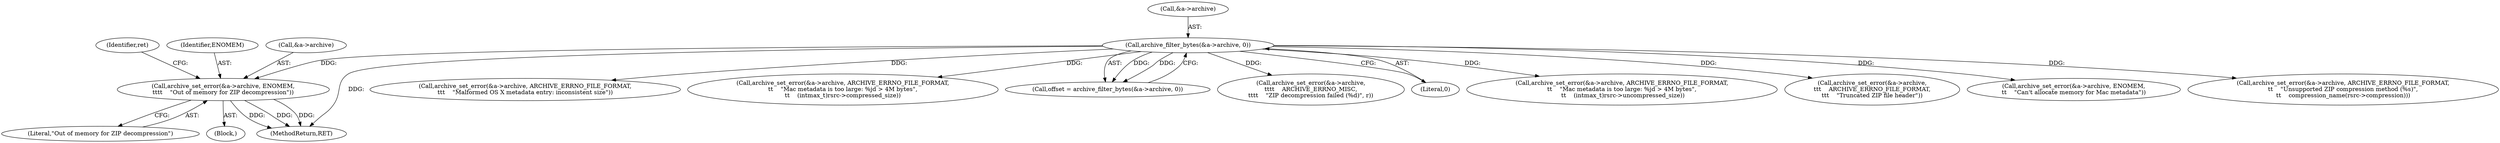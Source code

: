 digraph "0_libarchive_d0331e8e5b05b475f20b1f3101fe1ad772d7e7e7@pointer" {
"1000471" [label="(Call,archive_set_error(&a->archive, ENOMEM,\n\t\t\t\t    \"Out of memory for ZIP decompression\"))"];
"1000127" [label="(Call,archive_filter_bytes(&a->archive, 0))"];
"1000479" [label="(Identifier,ret)"];
"1000477" [label="(Literal,\"Out of memory for ZIP decompression\")"];
"1000476" [label="(Identifier,ENOMEM)"];
"1000462" [label="(Block,)"];
"1000472" [label="(Call,&a->archive)"];
"1000471" [label="(Call,archive_set_error(&a->archive, ENOMEM,\n\t\t\t\t    \"Out of memory for ZIP decompression\"))"];
"1000156" [label="(Call,archive_set_error(&a->archive, ARCHIVE_ERRNO_FILE_FORMAT,\n\t\t\t    \"Malformed OS X metadata entry: inconsistent size\"))"];
"1000128" [label="(Call,&a->archive)"];
"1000552" [label="(MethodReturn,RET)"];
"1000217" [label="(Call,archive_set_error(&a->archive, ARCHIVE_ERRNO_FILE_FORMAT,\n\t\t    \"Mac metadata is too large: %jd > 4M bytes\",\n\t\t    (intmax_t)rsrc->compressed_size))"];
"1000127" [label="(Call,archive_filter_bytes(&a->archive, 0))"];
"1000125" [label="(Call,offset = archive_filter_bytes(&a->archive, 0))"];
"1000483" [label="(Call,archive_set_error(&a->archive,\n\t\t\t\t    ARCHIVE_ERRNO_MISC,\n\t\t\t\t    \"ZIP decompression failed (%d)\", r))"];
"1000132" [label="(Literal,0)"];
"1000192" [label="(Call,archive_set_error(&a->archive, ARCHIVE_ERRNO_FILE_FORMAT,\n\t\t    \"Mac metadata is too large: %jd > 4M bytes\",\n \t\t    (intmax_t)rsrc->uncompressed_size))"];
"1000329" [label="(Call,archive_set_error(&a->archive,\n\t\t\t    ARCHIVE_ERRNO_FILE_FORMAT,\n\t\t\t    \"Truncated ZIP file header\"))"];
"1000244" [label="(Call,archive_set_error(&a->archive, ENOMEM,\n\t\t    \"Can't allocate memory for Mac metadata\"))"];
"1000168" [label="(Call,archive_set_error(&a->archive, ARCHIVE_ERRNO_FILE_FORMAT,\n\t\t    \"Unsupported ZIP compression method (%s)\",\n\t\t    compression_name(rsrc->compression)))"];
"1000471" -> "1000462"  [label="AST: "];
"1000471" -> "1000477"  [label="CFG: "];
"1000472" -> "1000471"  [label="AST: "];
"1000476" -> "1000471"  [label="AST: "];
"1000477" -> "1000471"  [label="AST: "];
"1000479" -> "1000471"  [label="CFG: "];
"1000471" -> "1000552"  [label="DDG: "];
"1000471" -> "1000552"  [label="DDG: "];
"1000471" -> "1000552"  [label="DDG: "];
"1000127" -> "1000471"  [label="DDG: "];
"1000127" -> "1000125"  [label="AST: "];
"1000127" -> "1000132"  [label="CFG: "];
"1000128" -> "1000127"  [label="AST: "];
"1000132" -> "1000127"  [label="AST: "];
"1000125" -> "1000127"  [label="CFG: "];
"1000127" -> "1000552"  [label="DDG: "];
"1000127" -> "1000125"  [label="DDG: "];
"1000127" -> "1000125"  [label="DDG: "];
"1000127" -> "1000156"  [label="DDG: "];
"1000127" -> "1000168"  [label="DDG: "];
"1000127" -> "1000192"  [label="DDG: "];
"1000127" -> "1000217"  [label="DDG: "];
"1000127" -> "1000244"  [label="DDG: "];
"1000127" -> "1000329"  [label="DDG: "];
"1000127" -> "1000483"  [label="DDG: "];
}
